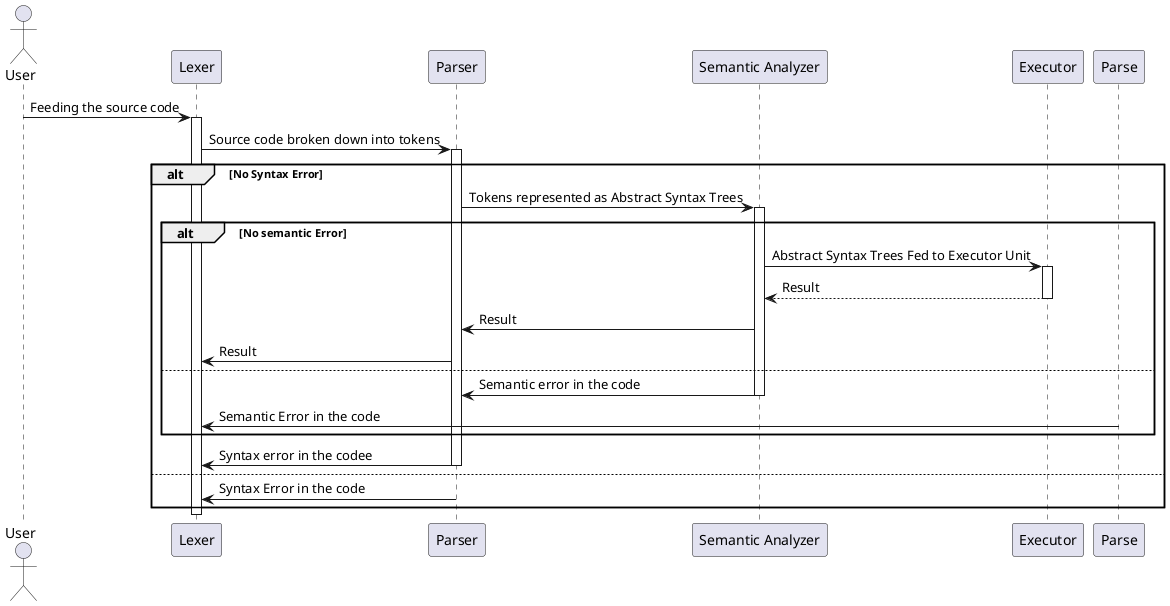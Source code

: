 @startuml Sequence UML Diagram
actor User

'1 ******************'
User -> "Lexer": Feeding the source code
activate "Lexer" 

"Lexer" -> "Parser": Source code broken down into tokens
activate "Parser"

alt No Syntax Error
  "Parser" -> "Semantic Analyzer": Tokens represented as Abstract Syntax Trees
  activate "Semantic Analyzer"
  
  alt No semantic Error
    "Semantic Analyzer" -> "Executor": Abstract Syntax Trees Fed to Executor Unit
    activate "Executor"
    "Executor" -->"Semantic Analyzer": Result
    deactivate Executor
    "Semantic Analyzer" -> "Parser": Result
    "Parser" -> "Lexer": Result
  else 
    "Semantic Analyzer" -> "Parser": Semantic error in the code
    deactivate "Semantic Analyzer"
      "Parse" -> "Lexer": Semantic Error in the code
  end
  
  "Parser" -> "Lexer": Syntax error in the codee
deactivate "Parser"
else 
    "Parser" -> "Lexer": Syntax Error in the code
end

deactivate "Lexer"
@enduml

